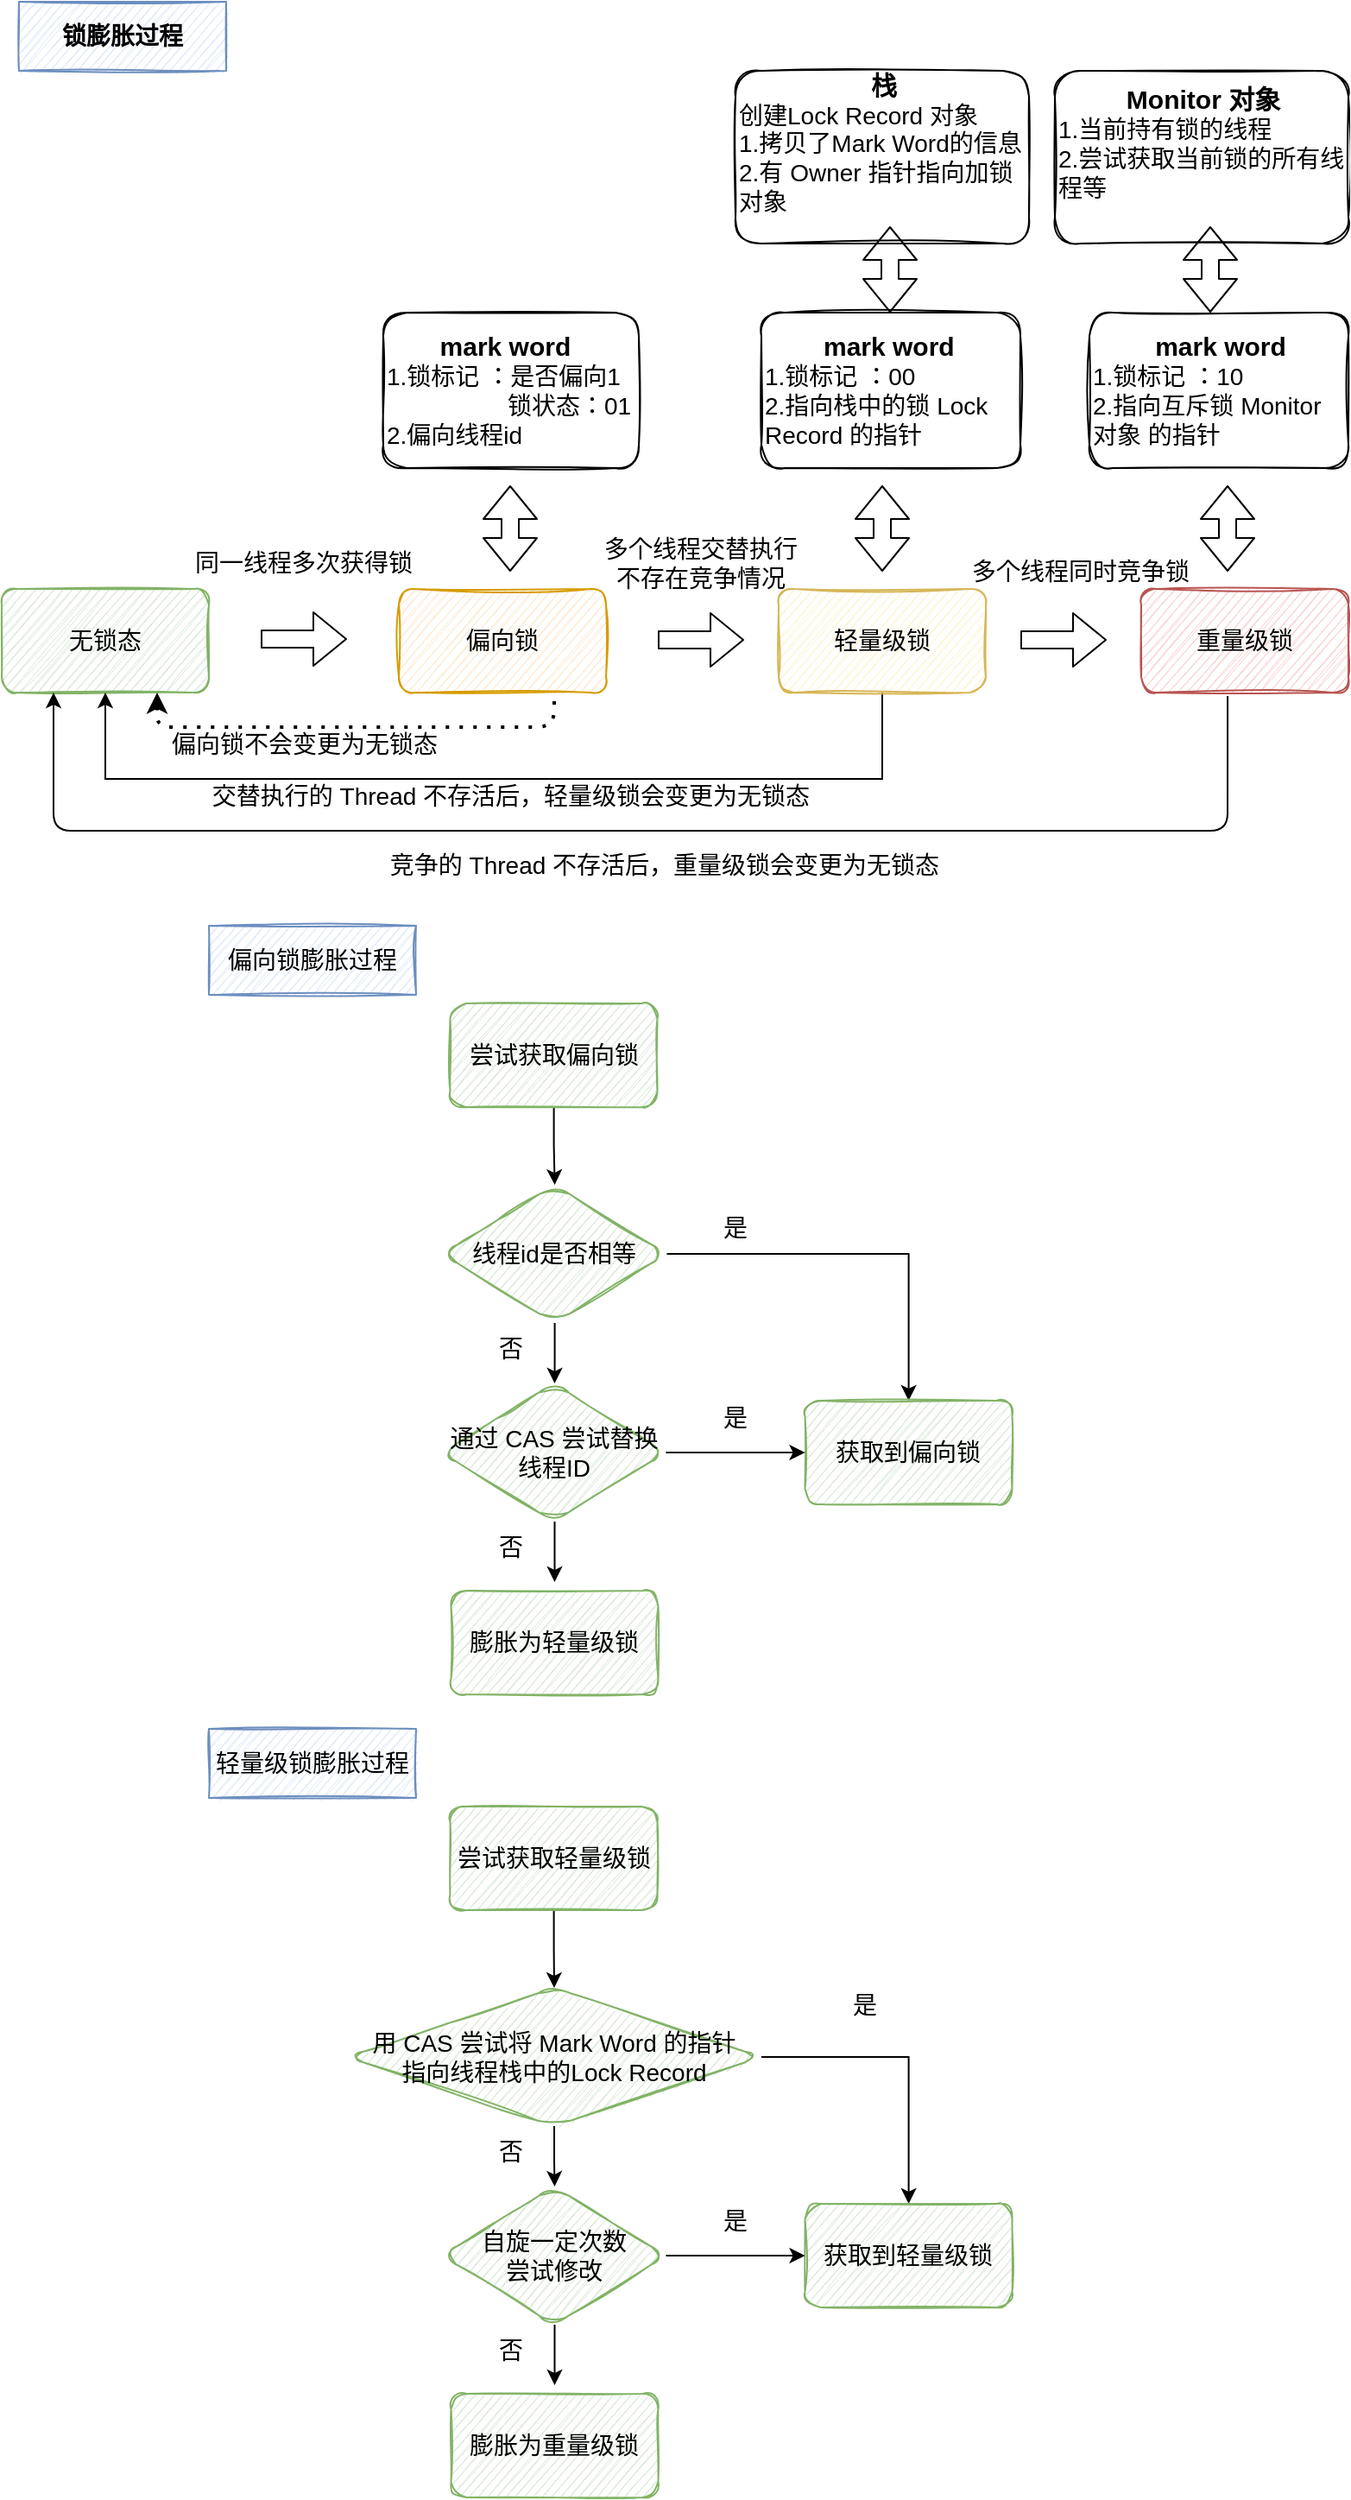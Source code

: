<mxfile version="14.4.3" type="github">
  <diagram id="EUVJfp99UCqNtmatN9Db" name="Page-1">
    <mxGraphModel dx="868" dy="450" grid="1" gridSize="10" guides="1" tooltips="1" connect="1" arrows="1" fold="1" page="1" pageScale="1" pageWidth="827" pageHeight="1169" math="0" shadow="0">
      <root>
        <mxCell id="0" />
        <mxCell id="1" parent="0" />
        <mxCell id="WWVrkGQW8vriv1KRbUgk-1" value="锁膨胀过程" style="rounded=0;whiteSpace=wrap;html=1;fontStyle=1;fontSize=14;fillColor=#dae8fc;strokeColor=#6c8ebf;shadow=0;sketch=1;" vertex="1" parent="1">
          <mxGeometry x="40" y="30" width="120" height="40" as="geometry" />
        </mxCell>
        <mxCell id="WWVrkGQW8vriv1KRbUgk-2" value="无锁态" style="rounded=1;whiteSpace=wrap;html=1;shadow=0;sketch=1;fontSize=14;fillColor=#d5e8d4;strokeColor=#82b366;" vertex="1" parent="1">
          <mxGeometry x="30" y="370" width="120" height="60" as="geometry" />
        </mxCell>
        <mxCell id="WWVrkGQW8vriv1KRbUgk-4" value="偏向锁" style="rounded=1;whiteSpace=wrap;html=1;shadow=0;sketch=1;fontSize=14;fillColor=#ffe6cc;strokeColor=#d79b00;" vertex="1" parent="1">
          <mxGeometry x="260" y="370" width="120" height="60" as="geometry" />
        </mxCell>
        <mxCell id="WWVrkGQW8vriv1KRbUgk-5" value="" style="shape=flexArrow;endArrow=classic;html=1;fontSize=14;" edge="1" parent="1">
          <mxGeometry width="50" height="50" relative="1" as="geometry">
            <mxPoint x="180" y="399" as="sourcePoint" />
            <mxPoint x="230" y="399" as="targetPoint" />
          </mxGeometry>
        </mxCell>
        <mxCell id="WWVrkGQW8vriv1KRbUgk-6" value="同一线程多次获得锁" style="text;html=1;strokeColor=none;fillColor=none;align=center;verticalAlign=middle;whiteSpace=wrap;rounded=0;shadow=0;sketch=1;fontSize=14;" vertex="1" parent="1">
          <mxGeometry x="140" y="340" width="130" height="30" as="geometry" />
        </mxCell>
        <mxCell id="WWVrkGQW8vriv1KRbUgk-27" style="edgeStyle=orthogonalEdgeStyle;rounded=0;orthogonalLoop=1;jettySize=auto;html=1;fontSize=14;" edge="1" parent="1" source="WWVrkGQW8vriv1KRbUgk-12">
          <mxGeometry relative="1" as="geometry">
            <mxPoint x="90" y="430" as="targetPoint" />
            <Array as="points">
              <mxPoint x="540" y="480" />
              <mxPoint x="90" y="480" />
            </Array>
          </mxGeometry>
        </mxCell>
        <mxCell id="WWVrkGQW8vriv1KRbUgk-12" value="轻量级锁" style="rounded=1;whiteSpace=wrap;html=1;shadow=0;sketch=1;fontSize=14;fillColor=#fff2cc;strokeColor=#d6b656;" vertex="1" parent="1">
          <mxGeometry x="480" y="370" width="120" height="60" as="geometry" />
        </mxCell>
        <mxCell id="WWVrkGQW8vriv1KRbUgk-14" value="多个线程交替执行&lt;br&gt;不存在竞争情况" style="text;html=1;strokeColor=none;fillColor=none;align=center;verticalAlign=middle;whiteSpace=wrap;rounded=0;shadow=0;sketch=1;fontSize=14;" vertex="1" parent="1">
          <mxGeometry x="350" y="345" width="170" height="20" as="geometry" />
        </mxCell>
        <mxCell id="WWVrkGQW8vriv1KRbUgk-17" value="重量级锁" style="rounded=1;whiteSpace=wrap;html=1;shadow=0;sketch=1;fontSize=14;fillColor=#f8cecc;strokeColor=#b85450;" vertex="1" parent="1">
          <mxGeometry x="690" y="370" width="120" height="60" as="geometry" />
        </mxCell>
        <mxCell id="WWVrkGQW8vriv1KRbUgk-19" value="多个线程同时竞争锁" style="text;html=1;strokeColor=none;fillColor=none;align=center;verticalAlign=middle;whiteSpace=wrap;rounded=0;shadow=0;sketch=1;fontSize=14;" vertex="1" parent="1">
          <mxGeometry x="570" y="350" width="170" height="20" as="geometry" />
        </mxCell>
        <mxCell id="WWVrkGQW8vriv1KRbUgk-23" value="" style="shape=flexArrow;endArrow=classic;html=1;fontSize=14;" edge="1" parent="1">
          <mxGeometry width="50" height="50" relative="1" as="geometry">
            <mxPoint x="410" y="399.5" as="sourcePoint" />
            <mxPoint x="460" y="399.5" as="targetPoint" />
          </mxGeometry>
        </mxCell>
        <mxCell id="WWVrkGQW8vriv1KRbUgk-24" value="" style="shape=flexArrow;endArrow=classic;html=1;fontSize=14;" edge="1" parent="1">
          <mxGeometry width="50" height="50" relative="1" as="geometry">
            <mxPoint x="620" y="399.5" as="sourcePoint" />
            <mxPoint x="670" y="399.5" as="targetPoint" />
          </mxGeometry>
        </mxCell>
        <mxCell id="WWVrkGQW8vriv1KRbUgk-26" value="" style="endArrow=classic;html=1;fontSize=14;exitX=0.417;exitY=1.033;exitDx=0;exitDy=0;exitPerimeter=0;edgeStyle=orthogonalEdgeStyle;entryX=0.25;entryY=1;entryDx=0;entryDy=0;" edge="1" parent="1" source="WWVrkGQW8vriv1KRbUgk-17" target="WWVrkGQW8vriv1KRbUgk-2">
          <mxGeometry width="50" height="50" relative="1" as="geometry">
            <mxPoint x="730" y="480" as="sourcePoint" />
            <mxPoint x="130" y="430" as="targetPoint" />
            <Array as="points">
              <mxPoint x="740" y="510" />
              <mxPoint x="60" y="510" />
            </Array>
          </mxGeometry>
        </mxCell>
        <mxCell id="WWVrkGQW8vriv1KRbUgk-28" value="竞争的 Thread 不存活后，重量级锁会变更为无锁态" style="text;html=1;strokeColor=none;fillColor=none;align=center;verticalAlign=middle;whiteSpace=wrap;rounded=0;shadow=0;sketch=1;fontSize=14;" vertex="1" parent="1">
          <mxGeometry x="219" y="520" width="390" height="20" as="geometry" />
        </mxCell>
        <mxCell id="WWVrkGQW8vriv1KRbUgk-29" value="交替执行的 Thread 不存活后，轻量级锁会变更为无锁态" style="text;html=1;strokeColor=none;fillColor=none;align=center;verticalAlign=middle;whiteSpace=wrap;rounded=0;shadow=0;sketch=1;fontSize=14;" vertex="1" parent="1">
          <mxGeometry x="130" y="480" width="390" height="20" as="geometry" />
        </mxCell>
        <mxCell id="WWVrkGQW8vriv1KRbUgk-30" value="" style="endArrow=none;dashed=1;html=1;dashPattern=1 3;strokeWidth=2;fontSize=14;exitX=0.75;exitY=1;exitDx=0;exitDy=0;edgeStyle=orthogonalEdgeStyle;startArrow=classic;startFill=1;" edge="1" parent="1" source="WWVrkGQW8vriv1KRbUgk-2">
          <mxGeometry width="50" height="50" relative="1" as="geometry">
            <mxPoint x="300" y="480" as="sourcePoint" />
            <mxPoint x="350" y="430" as="targetPoint" />
            <Array as="points">
              <mxPoint x="120" y="450" />
              <mxPoint x="350" y="450" />
            </Array>
          </mxGeometry>
        </mxCell>
        <mxCell id="WWVrkGQW8vriv1KRbUgk-31" value="偏向锁不会变更为无锁态" style="text;html=1;strokeColor=none;fillColor=none;align=center;verticalAlign=middle;whiteSpace=wrap;rounded=0;shadow=0;sketch=1;fontSize=14;" vertex="1" parent="1">
          <mxGeometry x="104.5" y="450" width="201" height="20" as="geometry" />
        </mxCell>
        <mxCell id="WWVrkGQW8vriv1KRbUgk-52" value="" style="edgeStyle=orthogonalEdgeStyle;rounded=0;orthogonalLoop=1;jettySize=auto;html=1;startArrow=none;startFill=0;endArrow=classic;endFill=1;fontSize=14;" edge="1" parent="1" source="WWVrkGQW8vriv1KRbUgk-40" target="WWVrkGQW8vriv1KRbUgk-46">
          <mxGeometry relative="1" as="geometry" />
        </mxCell>
        <mxCell id="WWVrkGQW8vriv1KRbUgk-40" value="尝试获取偏向锁" style="rounded=1;whiteSpace=wrap;html=1;shadow=0;sketch=1;fontSize=14;fillColor=#d5e8d4;strokeColor=#82b366;" vertex="1" parent="1">
          <mxGeometry x="289.75" y="610" width="120" height="60" as="geometry" />
        </mxCell>
        <mxCell id="WWVrkGQW8vriv1KRbUgk-43" value="&lt;div style=&quot;text-align: center&quot;&gt;&lt;b style=&quot;font-family: &amp;#34;helvetica&amp;#34;&quot;&gt;&lt;font style=&quot;font-size: 15px&quot;&gt;mark word&amp;nbsp;&lt;/font&gt;&lt;/b&gt;&lt;/div&gt;1.锁标记 ：是否偏向1 &lt;br&gt;&amp;nbsp; &amp;nbsp; &amp;nbsp; &amp;nbsp; &amp;nbsp; &amp;nbsp; &amp;nbsp; &amp;nbsp; &amp;nbsp; 锁状态：01&lt;br&gt;2.偏向线程id" style="rounded=1;whiteSpace=wrap;html=1;shadow=0;sketch=1;fontSize=14;align=left;" vertex="1" parent="1">
          <mxGeometry x="251" y="210" width="148" height="90" as="geometry" />
        </mxCell>
        <mxCell id="WWVrkGQW8vriv1KRbUgk-54" style="edgeStyle=orthogonalEdgeStyle;rounded=0;orthogonalLoop=1;jettySize=auto;html=1;entryX=0.5;entryY=0;entryDx=0;entryDy=0;startArrow=none;startFill=0;endArrow=classic;endFill=1;fontSize=14;" edge="1" parent="1" source="WWVrkGQW8vriv1KRbUgk-46">
          <mxGeometry relative="1" as="geometry">
            <mxPoint x="350.25" y="830" as="targetPoint" />
          </mxGeometry>
        </mxCell>
        <mxCell id="WWVrkGQW8vriv1KRbUgk-57" value="" style="edgeStyle=orthogonalEdgeStyle;rounded=0;orthogonalLoop=1;jettySize=auto;html=1;startArrow=none;startFill=0;endArrow=classic;endFill=1;fontSize=14;" edge="1" parent="1" source="WWVrkGQW8vriv1KRbUgk-46" target="WWVrkGQW8vriv1KRbUgk-56">
          <mxGeometry relative="1" as="geometry" />
        </mxCell>
        <mxCell id="WWVrkGQW8vriv1KRbUgk-46" value="线程id是否相等" style="rhombus;whiteSpace=wrap;html=1;rounded=1;shadow=0;fontSize=14;strokeColor=#82b366;fillColor=#d5e8d4;sketch=1;" vertex="1" parent="1">
          <mxGeometry x="285.25" y="715" width="130" height="80" as="geometry" />
        </mxCell>
        <mxCell id="WWVrkGQW8vriv1KRbUgk-55" value="否" style="text;html=1;strokeColor=none;fillColor=none;align=center;verticalAlign=middle;whiteSpace=wrap;rounded=0;shadow=0;sketch=1;fontSize=14;" vertex="1" parent="1">
          <mxGeometry x="305.25" y="800" width="40" height="20" as="geometry" />
        </mxCell>
        <mxCell id="WWVrkGQW8vriv1KRbUgk-56" value="获取到偏向锁" style="whiteSpace=wrap;html=1;rounded=1;shadow=0;fontSize=14;strokeColor=#82b366;fillColor=#d5e8d4;sketch=1;" vertex="1" parent="1">
          <mxGeometry x="495.25" y="840" width="120" height="60" as="geometry" />
        </mxCell>
        <mxCell id="WWVrkGQW8vriv1KRbUgk-58" value="是" style="text;html=1;strokeColor=none;fillColor=none;align=center;verticalAlign=middle;whiteSpace=wrap;rounded=0;shadow=0;sketch=1;fontSize=14;" vertex="1" parent="1">
          <mxGeometry x="435.25" y="730" width="40" height="20" as="geometry" />
        </mxCell>
        <mxCell id="WWVrkGQW8vriv1KRbUgk-60" style="edgeStyle=orthogonalEdgeStyle;rounded=0;orthogonalLoop=1;jettySize=auto;html=1;exitX=1;exitY=0.5;exitDx=0;exitDy=0;startArrow=none;startFill=0;endArrow=classic;endFill=1;fontSize=14;" edge="1" parent="1" source="WWVrkGQW8vriv1KRbUgk-59" target="WWVrkGQW8vriv1KRbUgk-56">
          <mxGeometry relative="1" as="geometry" />
        </mxCell>
        <mxCell id="WWVrkGQW8vriv1KRbUgk-59" value="通过 CAS 尝试替换线程ID" style="rhombus;whiteSpace=wrap;html=1;rounded=1;shadow=0;fontSize=14;strokeColor=#82b366;fillColor=#d5e8d4;sketch=1;" vertex="1" parent="1">
          <mxGeometry x="284.75" y="830" width="130" height="80" as="geometry" />
        </mxCell>
        <mxCell id="WWVrkGQW8vriv1KRbUgk-61" value="是" style="text;html=1;strokeColor=none;fillColor=none;align=center;verticalAlign=middle;whiteSpace=wrap;rounded=0;shadow=0;sketch=1;fontSize=14;" vertex="1" parent="1">
          <mxGeometry x="435.25" y="840" width="40" height="20" as="geometry" />
        </mxCell>
        <mxCell id="WWVrkGQW8vriv1KRbUgk-62" style="edgeStyle=orthogonalEdgeStyle;rounded=0;orthogonalLoop=1;jettySize=auto;html=1;entryX=0.5;entryY=0;entryDx=0;entryDy=0;startArrow=none;startFill=0;endArrow=classic;endFill=1;fontSize=14;" edge="1" parent="1">
          <mxGeometry relative="1" as="geometry">
            <mxPoint x="350.25" y="910" as="sourcePoint" />
            <mxPoint x="350.25" y="945" as="targetPoint" />
          </mxGeometry>
        </mxCell>
        <mxCell id="WWVrkGQW8vriv1KRbUgk-63" value="否" style="text;html=1;strokeColor=none;fillColor=none;align=center;verticalAlign=middle;whiteSpace=wrap;rounded=0;shadow=0;sketch=1;fontSize=14;" vertex="1" parent="1">
          <mxGeometry x="305.25" y="915" width="40" height="20" as="geometry" />
        </mxCell>
        <mxCell id="WWVrkGQW8vriv1KRbUgk-66" value="膨胀为轻量级锁" style="whiteSpace=wrap;html=1;rounded=1;shadow=0;fontSize=14;strokeColor=#82b366;fillColor=#d5e8d4;sketch=1;" vertex="1" parent="1">
          <mxGeometry x="290.25" y="950" width="120" height="60" as="geometry" />
        </mxCell>
        <mxCell id="WWVrkGQW8vriv1KRbUgk-67" value="" style="shape=flexArrow;endArrow=classic;startArrow=classic;html=1;fontSize=14;" edge="1" parent="1">
          <mxGeometry width="50" height="50" relative="1" as="geometry">
            <mxPoint x="324.5" y="360" as="sourcePoint" />
            <mxPoint x="324.5" y="310" as="targetPoint" />
          </mxGeometry>
        </mxCell>
        <mxCell id="WWVrkGQW8vriv1KRbUgk-68" value="&lt;div style=&quot;text-align: center&quot;&gt;&lt;b style=&quot;font-family: &amp;#34;helvetica&amp;#34;&quot;&gt;&lt;font style=&quot;font-size: 15px&quot;&gt;mark word&amp;nbsp;&lt;/font&gt;&lt;/b&gt;&lt;/div&gt;1.锁标记 ：00&lt;br&gt;2.指向栈中的锁&amp;nbsp;&lt;span style=&quot;text-align: center&quot;&gt;Lock Record 的指针&lt;/span&gt;" style="rounded=1;whiteSpace=wrap;html=1;shadow=0;sketch=1;fontSize=14;align=left;" vertex="1" parent="1">
          <mxGeometry x="470" y="210" width="150" height="90" as="geometry" />
        </mxCell>
        <mxCell id="WWVrkGQW8vriv1KRbUgk-69" value="" style="shape=flexArrow;endArrow=classic;startArrow=classic;html=1;fontSize=14;" edge="1" parent="1">
          <mxGeometry width="50" height="50" relative="1" as="geometry">
            <mxPoint x="540" y="360" as="sourcePoint" />
            <mxPoint x="540" y="310" as="targetPoint" />
          </mxGeometry>
        </mxCell>
        <mxCell id="WWVrkGQW8vriv1KRbUgk-70" value="&lt;div style=&quot;text-align: center&quot;&gt;&lt;b&gt;&lt;font style=&quot;font-size: 15px&quot;&gt;栈&lt;/font&gt;&lt;/b&gt;&lt;/div&gt;&lt;span style=&quot;text-align: center&quot;&gt;创建Lock Record 对象&lt;br&gt;1.拷贝了Mark Word的信息&lt;br&gt;2.有 Owner 指针指向加锁对象&lt;br&gt;&lt;br&gt;&lt;/span&gt;" style="rounded=1;whiteSpace=wrap;html=1;shadow=0;sketch=1;fontSize=14;align=left;" vertex="1" parent="1">
          <mxGeometry x="455" y="70" width="170" height="100" as="geometry" />
        </mxCell>
        <mxCell id="WWVrkGQW8vriv1KRbUgk-71" value="&lt;div style=&quot;text-align: center&quot;&gt;&lt;b style=&quot;font-family: &amp;#34;helvetica&amp;#34;&quot;&gt;&lt;font style=&quot;font-size: 15px&quot;&gt;mark word&lt;/font&gt;&lt;/b&gt;&lt;/div&gt;1.锁标记 ：10&lt;br&gt;2.指向互斥锁 Monitor 对象 的指针" style="rounded=1;whiteSpace=wrap;html=1;shadow=0;sketch=1;fontSize=14;align=left;" vertex="1" parent="1">
          <mxGeometry x="660" y="210" width="150" height="90" as="geometry" />
        </mxCell>
        <mxCell id="WWVrkGQW8vriv1KRbUgk-72" value="偏向锁膨胀过程" style="rounded=0;whiteSpace=wrap;html=1;shadow=0;sketch=1;fontSize=14;fillColor=#dae8fc;strokeColor=#6c8ebf;" vertex="1" parent="1">
          <mxGeometry x="150" y="565" width="120" height="40" as="geometry" />
        </mxCell>
        <mxCell id="WWVrkGQW8vriv1KRbUgk-73" value="&lt;div style=&quot;text-align: center&quot;&gt;&lt;span style=&quot;font-size: 15px&quot;&gt;&lt;b&gt;Monitor 对象&lt;/b&gt;&lt;/span&gt;&lt;/div&gt;&lt;span&gt;&lt;div&gt;&lt;div&gt;&lt;span&gt;1.当前持有锁的线程&lt;/span&gt;&lt;/div&gt;&lt;div&gt;&lt;span&gt;2.尝试获取当前锁的所有线程等&lt;/span&gt;&lt;/div&gt;&lt;/div&gt;&lt;br&gt;&lt;/span&gt;" style="rounded=1;whiteSpace=wrap;html=1;shadow=0;sketch=1;fontSize=14;align=left;" vertex="1" parent="1">
          <mxGeometry x="640" y="70" width="170" height="100" as="geometry" />
        </mxCell>
        <mxCell id="WWVrkGQW8vriv1KRbUgk-74" value="" style="shape=flexArrow;endArrow=classic;startArrow=classic;html=1;fontSize=14;" edge="1" parent="1">
          <mxGeometry width="50" height="50" relative="1" as="geometry">
            <mxPoint x="544.5" y="210" as="sourcePoint" />
            <mxPoint x="544.5" y="160" as="targetPoint" />
          </mxGeometry>
        </mxCell>
        <mxCell id="WWVrkGQW8vriv1KRbUgk-75" value="" style="shape=flexArrow;endArrow=classic;startArrow=classic;html=1;fontSize=14;" edge="1" parent="1">
          <mxGeometry width="50" height="50" relative="1" as="geometry">
            <mxPoint x="730" y="210" as="sourcePoint" />
            <mxPoint x="730" y="160" as="targetPoint" />
          </mxGeometry>
        </mxCell>
        <mxCell id="WWVrkGQW8vriv1KRbUgk-76" value="" style="shape=flexArrow;endArrow=classic;startArrow=classic;html=1;fontSize=14;" edge="1" parent="1">
          <mxGeometry width="50" height="50" relative="1" as="geometry">
            <mxPoint x="740" y="360" as="sourcePoint" />
            <mxPoint x="740" y="310" as="targetPoint" />
          </mxGeometry>
        </mxCell>
        <mxCell id="WWVrkGQW8vriv1KRbUgk-77" value="" style="edgeStyle=orthogonalEdgeStyle;rounded=0;orthogonalLoop=1;jettySize=auto;html=1;startArrow=none;startFill=0;endArrow=classic;endFill=1;fontSize=14;" edge="1" parent="1" source="WWVrkGQW8vriv1KRbUgk-78" target="WWVrkGQW8vriv1KRbUgk-81">
          <mxGeometry relative="1" as="geometry" />
        </mxCell>
        <mxCell id="WWVrkGQW8vriv1KRbUgk-78" value="尝试获取轻量级锁" style="rounded=1;whiteSpace=wrap;html=1;shadow=0;sketch=1;fontSize=14;fillColor=#d5e8d4;strokeColor=#82b366;" vertex="1" parent="1">
          <mxGeometry x="289.75" y="1075" width="120" height="60" as="geometry" />
        </mxCell>
        <mxCell id="WWVrkGQW8vriv1KRbUgk-79" style="edgeStyle=orthogonalEdgeStyle;rounded=0;orthogonalLoop=1;jettySize=auto;html=1;entryX=0.5;entryY=0;entryDx=0;entryDy=0;startArrow=none;startFill=0;endArrow=classic;endFill=1;fontSize=14;" edge="1" parent="1" source="WWVrkGQW8vriv1KRbUgk-81">
          <mxGeometry relative="1" as="geometry">
            <mxPoint x="350.25" y="1295" as="targetPoint" />
          </mxGeometry>
        </mxCell>
        <mxCell id="WWVrkGQW8vriv1KRbUgk-80" value="" style="edgeStyle=orthogonalEdgeStyle;rounded=0;orthogonalLoop=1;jettySize=auto;html=1;startArrow=none;startFill=0;endArrow=classic;endFill=1;fontSize=14;" edge="1" parent="1" source="WWVrkGQW8vriv1KRbUgk-81" target="WWVrkGQW8vriv1KRbUgk-83">
          <mxGeometry relative="1" as="geometry" />
        </mxCell>
        <mxCell id="WWVrkGQW8vriv1KRbUgk-81" value="用 CAS 尝试将 Mark Word 的指针&lt;br&gt;指向线程栈中的Lock Record" style="rhombus;whiteSpace=wrap;html=1;rounded=1;shadow=0;fontSize=14;strokeColor=#82b366;fillColor=#d5e8d4;sketch=1;" vertex="1" parent="1">
          <mxGeometry x="230" y="1180" width="240" height="80" as="geometry" />
        </mxCell>
        <mxCell id="WWVrkGQW8vriv1KRbUgk-82" value="否" style="text;html=1;strokeColor=none;fillColor=none;align=center;verticalAlign=middle;whiteSpace=wrap;rounded=0;shadow=0;sketch=1;fontSize=14;" vertex="1" parent="1">
          <mxGeometry x="305.25" y="1265" width="40" height="20" as="geometry" />
        </mxCell>
        <mxCell id="WWVrkGQW8vriv1KRbUgk-83" value="获取到轻量级锁" style="whiteSpace=wrap;html=1;rounded=1;shadow=0;fontSize=14;strokeColor=#82b366;fillColor=#d5e8d4;sketch=1;" vertex="1" parent="1">
          <mxGeometry x="495.25" y="1305" width="120" height="60" as="geometry" />
        </mxCell>
        <mxCell id="WWVrkGQW8vriv1KRbUgk-84" value="是" style="text;html=1;strokeColor=none;fillColor=none;align=center;verticalAlign=middle;whiteSpace=wrap;rounded=0;shadow=0;sketch=1;fontSize=14;" vertex="1" parent="1">
          <mxGeometry x="510" y="1180" width="40" height="20" as="geometry" />
        </mxCell>
        <mxCell id="WWVrkGQW8vriv1KRbUgk-85" style="edgeStyle=orthogonalEdgeStyle;rounded=0;orthogonalLoop=1;jettySize=auto;html=1;exitX=1;exitY=0.5;exitDx=0;exitDy=0;startArrow=none;startFill=0;endArrow=classic;endFill=1;fontSize=14;" edge="1" parent="1" source="WWVrkGQW8vriv1KRbUgk-86" target="WWVrkGQW8vriv1KRbUgk-83">
          <mxGeometry relative="1" as="geometry" />
        </mxCell>
        <mxCell id="WWVrkGQW8vriv1KRbUgk-86" value="自旋一定次数&lt;br&gt;尝试修改" style="rhombus;whiteSpace=wrap;html=1;rounded=1;shadow=0;fontSize=14;strokeColor=#82b366;fillColor=#d5e8d4;sketch=1;" vertex="1" parent="1">
          <mxGeometry x="284.75" y="1295" width="130" height="80" as="geometry" />
        </mxCell>
        <mxCell id="WWVrkGQW8vriv1KRbUgk-87" value="是" style="text;html=1;strokeColor=none;fillColor=none;align=center;verticalAlign=middle;whiteSpace=wrap;rounded=0;shadow=0;sketch=1;fontSize=14;" vertex="1" parent="1">
          <mxGeometry x="435.25" y="1305" width="40" height="20" as="geometry" />
        </mxCell>
        <mxCell id="WWVrkGQW8vriv1KRbUgk-88" style="edgeStyle=orthogonalEdgeStyle;rounded=0;orthogonalLoop=1;jettySize=auto;html=1;entryX=0.5;entryY=0;entryDx=0;entryDy=0;startArrow=none;startFill=0;endArrow=classic;endFill=1;fontSize=14;" edge="1" parent="1">
          <mxGeometry relative="1" as="geometry">
            <mxPoint x="350.25" y="1375" as="sourcePoint" />
            <mxPoint x="350.25" y="1410" as="targetPoint" />
          </mxGeometry>
        </mxCell>
        <mxCell id="WWVrkGQW8vriv1KRbUgk-89" value="否" style="text;html=1;strokeColor=none;fillColor=none;align=center;verticalAlign=middle;whiteSpace=wrap;rounded=0;shadow=0;sketch=1;fontSize=14;" vertex="1" parent="1">
          <mxGeometry x="305.25" y="1380" width="40" height="20" as="geometry" />
        </mxCell>
        <mxCell id="WWVrkGQW8vriv1KRbUgk-90" value="膨胀为重量级锁" style="whiteSpace=wrap;html=1;rounded=1;shadow=0;fontSize=14;strokeColor=#82b366;fillColor=#d5e8d4;sketch=1;" vertex="1" parent="1">
          <mxGeometry x="290.25" y="1415" width="120" height="60" as="geometry" />
        </mxCell>
        <mxCell id="WWVrkGQW8vriv1KRbUgk-91" value="轻量级锁膨胀过程" style="rounded=0;whiteSpace=wrap;html=1;shadow=0;sketch=1;fontSize=14;fillColor=#dae8fc;strokeColor=#6c8ebf;" vertex="1" parent="1">
          <mxGeometry x="150" y="1030" width="120" height="40" as="geometry" />
        </mxCell>
      </root>
    </mxGraphModel>
  </diagram>
</mxfile>
